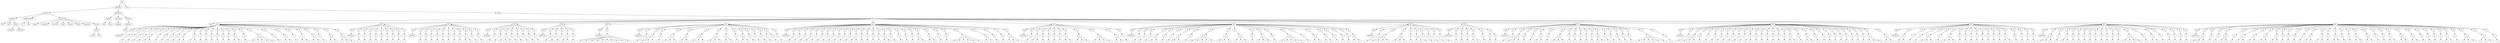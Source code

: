 digraph Tree {
	"t0" [label = "TEI"];
	"t1" [label = "teiHeader"];
	"t2" [label = "fileDesc"];
	"t3" [label = "titleStmt"];
	"t4" [label = "title"];
	"t5" [label = "title"];
	"t6" [label = "author"];
	"t7" [label = "surname"];
	"t8" [label = "forename"];
	"t9" [label = "publicationStmt"];
	"t10" [label = "p"];
	"t11" [label = "idno"];
	"t12" [label = "sourceDesc"];
	"t13" [label = "genre"];
	"t14" [label = "inspiration"];
	"t15" [label = "structure"];
	"t16" [label = "type"];
	"t17" [label = "periode"];
	"t18" [label = "taille"];
	"t19" [label = "permalien"];
	"t20" [label = "sources"];
	"t21" [label = "source"];
	"t22" [label = "author"];
	"t23" [label = "text"];
	"t24" [label = "profileDesc"];
	"t25" [label = "creation"];
	"t26" [label = "date"];
	"t27" [label = "date"];
	"t28" [label = "langUsage"];
	"t29" [label = "language"];
	"t30" [label = "textClass"];
	"t31" [label = "keywords"];
	"t32" [label = "term"];
	"t33" [label = "text"];
	"t34" [label = "body"];
	"t35" [label = "div1"];
	"t36" [label = "head"];
	"t37" [label = "div2"];
	"t38" [label = "head"];
	"t39" [label = "listPerson"];
	"t40" [label = "sp"];
	"t41" [label = "p"];
	"t42" [label = "s"];
	"t43" [label = "sp"];
	"t44" [label = "p"];
	"t45" [label = "s"];
	"t46" [label = "sp"];
	"t47" [label = "p"];
	"t48" [label = "s"];
	"t49" [label = "sp"];
	"t50" [label = "p"];
	"t51" [label = "s"];
	"t52" [label = "sp"];
	"t53" [label = "p"];
	"t54" [label = "s"];
	"t55" [label = "s"];
	"t56" [label = "sp"];
	"t57" [label = "p"];
	"t58" [label = "s"];
	"t59" [label = "sp"];
	"t60" [label = "p"];
	"t61" [label = "s"];
	"t62" [label = "sp"];
	"t63" [label = "p"];
	"t64" [label = "s"];
	"t65" [label = "sp"];
	"t66" [label = "p"];
	"t67" [label = "s"];
	"t68" [label = "sp"];
	"t69" [label = "p"];
	"t70" [label = "s"];
	"t71" [label = "s"];
	"t72" [label = "sp"];
	"t73" [label = "p"];
	"t74" [label = "s"];
	"t75" [label = "s"];
	"t76" [label = "sp"];
	"t77" [label = "p"];
	"t78" [label = "s"];
	"t79" [label = "sp"];
	"t80" [label = "p"];
	"t81" [label = "s"];
	"t82" [label = "sp"];
	"t83" [label = "p"];
	"t84" [label = "s"];
	"t85" [label = "sp"];
	"t86" [label = "p"];
	"t87" [label = "s"];
	"t88" [label = "sp"];
	"t89" [label = "p"];
	"t90" [label = "s"];
	"t91" [label = "sp"];
	"t92" [label = "p"];
	"t93" [label = "s"];
	"t94" [label = "sp"];
	"t95" [label = "p"];
	"t96" [label = "s"];
	"t97" [label = "s"];
	"t98" [label = "sp"];
	"t99" [label = "p"];
	"t100" [label = "s"];
	"t101" [label = "sp"];
	"t102" [label = "p"];
	"t103" [label = "s"];
	"t104" [label = "s"];
	"t105" [label = "s"];
	"t106" [label = "s"];
	"t107" [label = "s"];
	"t108" [label = "sp"];
	"t109" [label = "p"];
	"t110" [label = "s"];
	"t111" [label = "sp"];
	"t112" [label = "p"];
	"t113" [label = "s"];
	"t114" [label = "s"];
	"t115" [label = "sp"];
	"t116" [label = "p"];
	"t117" [label = "s"];
	"t118" [label = "sp"];
	"t119" [label = "p"];
	"t120" [label = "s"];
	"t121" [label = "s"];
	"t122" [label = "sp"];
	"t123" [label = "p"];
	"t124" [label = "s"];
	"t125" [label = "s"];
	"t126" [label = "sp"];
	"t127" [label = "p"];
	"t128" [label = "s"];
	"t129" [label = "sp"];
	"t130" [label = "p"];
	"t131" [label = "s"];
	"t132" [label = "s"];
	"t133" [label = "sp"];
	"t134" [label = "p"];
	"t135" [label = "s"];
	"t136" [label = "s"];
	"t137" [label = "s"];
	"t138" [label = "div2"];
	"t139" [label = "head"];
	"t140" [label = "listPerson"];
	"t141" [label = "sp"];
	"t142" [label = "p"];
	"t143" [label = "s"];
	"t144" [label = "sp"];
	"t145" [label = "p"];
	"t146" [label = "s"];
	"t147" [label = "sp"];
	"t148" [label = "p"];
	"t149" [label = "s"];
	"t150" [label = "sp"];
	"t151" [label = "p"];
	"t152" [label = "s"];
	"t153" [label = "sp"];
	"t154" [label = "p"];
	"t155" [label = "s"];
	"t156" [label = "sp"];
	"t157" [label = "p"];
	"t158" [label = "s"];
	"t159" [label = "sp"];
	"t160" [label = "p"];
	"t161" [label = "s"];
	"t162" [label = "sp"];
	"t163" [label = "p"];
	"t164" [label = "s"];
	"t165" [label = "sp"];
	"t166" [label = "p"];
	"t167" [label = "s"];
	"t168" [label = "div2"];
	"t169" [label = "head"];
	"t170" [label = "listPerson"];
	"t171" [label = "sp"];
	"t172" [label = "p"];
	"t173" [label = "s"];
	"t174" [label = "sp"];
	"t175" [label = "p"];
	"t176" [label = "s"];
	"t177" [label = "sp"];
	"t178" [label = "p"];
	"t179" [label = "s"];
	"t180" [label = "sp"];
	"t181" [label = "p"];
	"t182" [label = "s"];
	"t183" [label = "sp"];
	"t184" [label = "p"];
	"t185" [label = "s"];
	"t186" [label = "sp"];
	"t187" [label = "p"];
	"t188" [label = "s"];
	"t189" [label = "sp"];
	"t190" [label = "p"];
	"t191" [label = "s"];
	"t192" [label = "sp"];
	"t193" [label = "p"];
	"t194" [label = "s"];
	"t195" [label = "sp"];
	"t196" [label = "p"];
	"t197" [label = "s"];
	"t198" [label = "s"];
	"t199" [label = "sp"];
	"t200" [label = "p"];
	"t201" [label = "s"];
	"t202" [label = "sp"];
	"t203" [label = "p"];
	"t204" [label = "s"];
	"t205" [label = "div2"];
	"t206" [label = "head"];
	"t207" [label = "listPerson"];
	"t208" [label = "sp"];
	"t209" [label = "p"];
	"t210" [label = "s"];
	"t211" [label = "sp"];
	"t212" [label = "p"];
	"t213" [label = "s"];
	"t214" [label = "sp"];
	"t215" [label = "p"];
	"t216" [label = "s"];
	"t217" [label = "s"];
	"t218" [label = "s"];
	"t219" [label = "sp"];
	"t220" [label = "p"];
	"t221" [label = "s"];
	"t222" [label = "sp"];
	"t223" [label = "p"];
	"t224" [label = "s"];
	"t225" [label = "sp"];
	"t226" [label = "p"];
	"t227" [label = "s"];
	"t228" [label = "sp"];
	"t229" [label = "p"];
	"t230" [label = "s"];
	"t231" [label = "sp"];
	"t232" [label = "p"];
	"t233" [label = "s"];
	"t234" [label = "div2"];
	"t235" [label = "head"];
	"t236" [label = "listPerson"];
	"t237" [label = "sp"];
	"t238" [label = "p"];
	"t239" [label = "s"];
	"t240" [label = "sp"];
	"t241" [label = "p"];
	"t242" [label = "s"];
	"t243" [label = "sp"];
	"t244" [label = "p"];
	"t245" [label = "s"];
	"t246" [label = "sp"];
	"t247" [label = "p"];
	"t248" [label = "s"];
	"t249" [label = "s"];
	"t250" [label = "sp"];
	"t251" [label = "p"];
	"t252" [label = "s"];
	"t253" [label = "div2"];
	"t254" [label = "head"];
	"t255" [label = "listPerson"];
	"t256" [label = "sp"];
	"t257" [label = "p"];
	"t258" [label = "s"];
	"t259" [label = "s"];
	"t260" [label = "s"];
	"t261" [label = "s"];
	"t262" [label = "s"];
	"t263" [label = "s"];
	"t264" [label = "s"];
	"t265" [label = "s"];
	"t266" [label = "s"];
	"t267" [label = "s"];
	"t268" [label = "div2"];
	"t269" [label = "head"];
	"t270" [label = "listPerson"];
	"t271" [label = "sp"];
	"t272" [label = "p"];
	"t273" [label = "s"];
	"t274" [label = "sp"];
	"t275" [label = "p"];
	"t276" [label = "s"];
	"t277" [label = "s"];
	"t278" [label = "s"];
	"t279" [label = "sp"];
	"t280" [label = "p"];
	"t281" [label = "s"];
	"t282" [label = "sp"];
	"t283" [label = "p"];
	"t284" [label = "s"];
	"t285" [label = "s"];
	"t286" [label = "s"];
	"t287" [label = "sp"];
	"t288" [label = "p"];
	"t289" [label = "s"];
	"t290" [label = "s"];
	"t291" [label = "sp"];
	"t292" [label = "p"];
	"t293" [label = "s"];
	"t294" [label = "s"];
	"t295" [label = "s"];
	"t296" [label = "sp"];
	"t297" [label = "p"];
	"t298" [label = "s"];
	"t299" [label = "s"];
	"t300" [label = "s"];
	"t301" [label = "sp"];
	"t302" [label = "p"];
	"t303" [label = "s"];
	"t304" [label = "s"];
	"t305" [label = "sp"];
	"t306" [label = "p"];
	"t307" [label = "s"];
	"t308" [label = "sp"];
	"t309" [label = "p"];
	"t310" [label = "s"];
	"t311" [label = "s"];
	"t312" [label = "sp"];
	"t313" [label = "p"];
	"t314" [label = "s"];
	"t315" [label = "sp"];
	"t316" [label = "p"];
	"t317" [label = "s"];
	"t318" [label = "sp"];
	"t319" [label = "p"];
	"t320" [label = "s"];
	"t321" [label = "sp"];
	"t322" [label = "p"];
	"t323" [label = "s"];
	"t324" [label = "p"];
	"t325" [label = "s"];
	"t326" [label = "sp"];
	"t327" [label = "p"];
	"t328" [label = "s"];
	"t329" [label = "div2"];
	"t330" [label = "head"];
	"t331" [label = "listPerson"];
	"t332" [label = "sp"];
	"t333" [label = "p"];
	"t334" [label = "s"];
	"t335" [label = "sp"];
	"t336" [label = "p"];
	"t337" [label = "s"];
	"t338" [label = "sp"];
	"t339" [label = "p"];
	"t340" [label = "s"];
	"t341" [label = "sp"];
	"t342" [label = "p"];
	"t343" [label = "s"];
	"t344" [label = "sp"];
	"t345" [label = "p"];
	"t346" [label = "s"];
	"t347" [label = "sp"];
	"t348" [label = "p"];
	"t349" [label = "s"];
	"t350" [label = "sp"];
	"t351" [label = "p"];
	"t352" [label = "s"];
	"t353" [label = "sp"];
	"t354" [label = "p"];
	"t355" [label = "s"];
	"t356" [label = "sp"];
	"t357" [label = "p"];
	"t358" [label = "s"];
	"t359" [label = "sp"];
	"t360" [label = "p"];
	"t361" [label = "s"];
	"t362" [label = "sp"];
	"t363" [label = "p"];
	"t364" [label = "s"];
	"t365" [label = "sp"];
	"t366" [label = "p"];
	"t367" [label = "s"];
	"t368" [label = "s"];
	"t369" [label = "sp"];
	"t370" [label = "p"];
	"t371" [label = "s"];
	"t372" [label = "sp"];
	"t373" [label = "p"];
	"t374" [label = "s"];
	"t375" [label = "sp"];
	"t376" [label = "p"];
	"t377" [label = "s"];
	"t378" [label = "sp"];
	"t379" [label = "p"];
	"t380" [label = "s"];
	"t381" [label = "sp"];
	"t382" [label = "p"];
	"t383" [label = "s"];
	"t384" [label = "s"];
	"t385" [label = "sp"];
	"t386" [label = "p"];
	"t387" [label = "s"];
	"t388" [label = "sp"];
	"t389" [label = "p"];
	"t390" [label = "s"];
	"t391" [label = "sp"];
	"t392" [label = "p"];
	"t393" [label = "s"];
	"t394" [label = "sp"];
	"t395" [label = "p"];
	"t396" [label = "s"];
	"t397" [label = "sp"];
	"t398" [label = "p"];
	"t399" [label = "s"];
	"t400" [label = "s"];
	"t401" [label = "sp"];
	"t402" [label = "p"];
	"t403" [label = "s"];
	"t404" [label = "s"];
	"t405" [label = "sp"];
	"t406" [label = "p"];
	"t407" [label = "s"];
	"t408" [label = "sp"];
	"t409" [label = "p"];
	"t410" [label = "s"];
	"t411" [label = "sp"];
	"t412" [label = "p"];
	"t413" [label = "s"];
	"t414" [label = "s"];
	"t415" [label = "s"];
	"t416" [label = "s"];
	"t417" [label = "s"];
	"t418" [label = "s"];
	"t419" [label = "sp"];
	"t420" [label = "p"];
	"t421" [label = "s"];
	"t422" [label = "s"];
	"t423" [label = "sp"];
	"t424" [label = "p"];
	"t425" [label = "s"];
	"t426" [label = "sp"];
	"t427" [label = "p"];
	"t428" [label = "s"];
	"t429" [label = "sp"];
	"t430" [label = "p"];
	"t431" [label = "s"];
	"t432" [label = "s"];
	"t433" [label = "s"];
	"t434" [label = "div2"];
	"t435" [label = "head"];
	"t436" [label = "listPerson"];
	"t437" [label = "sp"];
	"t438" [label = "p"];
	"t439" [label = "s"];
	"t440" [label = "sp"];
	"t441" [label = "p"];
	"t442" [label = "s"];
	"t443" [label = "s"];
	"t444" [label = "sp"];
	"t445" [label = "p"];
	"t446" [label = "s"];
	"t447" [label = "sp"];
	"t448" [label = "p"];
	"t449" [label = "s"];
	"t450" [label = "sp"];
	"t451" [label = "p"];
	"t452" [label = "s"];
	"t453" [label = "sp"];
	"t454" [label = "p"];
	"t455" [label = "s"];
	"t456" [label = "sp"];
	"t457" [label = "p"];
	"t458" [label = "s"];
	"t459" [label = "s"];
	"t460" [label = "sp"];
	"t461" [label = "p"];
	"t462" [label = "s"];
	"t463" [label = "s"];
	"t464" [label = "s"];
	"t465" [label = "sp"];
	"t466" [label = "p"];
	"t467" [label = "s"];
	"t468" [label = "s"];
	"t469" [label = "s"];
	"t470" [label = "s"];
	"t471" [label = "sp"];
	"t472" [label = "p"];
	"t473" [label = "s"];
	"t474" [label = "s"];
	"t475" [label = "sp"];
	"t476" [label = "p"];
	"t477" [label = "s"];
	"t478" [label = "div2"];
	"t479" [label = "head"];
	"t480" [label = "listPerson"];
	"t481" [label = "sp"];
	"t482" [label = "p"];
	"t483" [label = "s"];
	"t484" [label = "sp"];
	"t485" [label = "p"];
	"t486" [label = "s"];
	"t487" [label = "sp"];
	"t488" [label = "p"];
	"t489" [label = "s"];
	"t490" [label = "sp"];
	"t491" [label = "p"];
	"t492" [label = "s"];
	"t493" [label = "s"];
	"t494" [label = "sp"];
	"t495" [label = "p"];
	"t496" [label = "s"];
	"t497" [label = "sp"];
	"t498" [label = "p"];
	"t499" [label = "s"];
	"t500" [label = "sp"];
	"t501" [label = "p"];
	"t502" [label = "s"];
	"t503" [label = "s"];
	"t504" [label = "sp"];
	"t505" [label = "p"];
	"t506" [label = "s"];
	"t507" [label = "sp"];
	"t508" [label = "p"];
	"t509" [label = "s"];
	"t510" [label = "s"];
	"t511" [label = "s"];
	"t512" [label = "s"];
	"t513" [label = "s"];
	"t514" [label = "sp"];
	"t515" [label = "p"];
	"t516" [label = "s"];
	"t517" [label = "s"];
	"t518" [label = "s"];
	"t519" [label = "sp"];
	"t520" [label = "p"];
	"t521" [label = "s"];
	"t522" [label = "s"];
	"t523" [label = "s"];
	"t524" [label = "sp"];
	"t525" [label = "p"];
	"t526" [label = "s"];
	"t527" [label = "sp"];
	"t528" [label = "p"];
	"t529" [label = "s"];
	"t530" [label = "s"];
	"t531" [label = "s"];
	"t532" [label = "sp"];
	"t533" [label = "p"];
	"t534" [label = "s"];
	"t535" [label = "sp"];
	"t536" [label = "p"];
	"t537" [label = "s"];
	"t538" [label = "s"];
	"t539" [label = "s"];
	"t540" [label = "s"];
	"t541" [label = "s"];
	"t542" [label = "sp"];
	"t543" [label = "p"];
	"t544" [label = "s"];
	"t545" [label = "sp"];
	"t546" [label = "p"];
	"t547" [label = "s"];
	"t548" [label = "s"];
	"t549" [label = "sp"];
	"t550" [label = "p"];
	"t551" [label = "s"];
	"t552" [label = "s"];
	"t553" [label = "sp"];
	"t554" [label = "p"];
	"t555" [label = "s"];
	"t556" [label = "sp"];
	"t557" [label = "p"];
	"t558" [label = "s"];
	"t559" [label = "sp"];
	"t560" [label = "p"];
	"t561" [label = "s"];
	"t562" [label = "sp"];
	"t563" [label = "p"];
	"t564" [label = "s"];
	"t565" [label = "s"];
	"t566" [label = "div2"];
	"t567" [label = "head"];
	"t568" [label = "listPerson"];
	"t569" [label = "sp"];
	"t570" [label = "p"];
	"t571" [label = "s"];
	"t572" [label = "sp"];
	"t573" [label = "p"];
	"t574" [label = "s"];
	"t575" [label = "s"];
	"t576" [label = "s"];
	"t577" [label = "s"];
	"t578" [label = "sp"];
	"t579" [label = "p"];
	"t580" [label = "s"];
	"t581" [label = "s"];
	"t582" [label = "s"];
	"t583" [label = "sp"];
	"t584" [label = "p"];
	"t585" [label = "s"];
	"t586" [label = "sp"];
	"t587" [label = "p"];
	"t588" [label = "s"];
	"t589" [label = "s"];
	"t590" [label = "s"];
	"t591" [label = "sp"];
	"t592" [label = "p"];
	"t593" [label = "s"];
	"t594" [label = "sp"];
	"t595" [label = "p"];
	"t596" [label = "s"];
	"t597" [label = "sp"];
	"t598" [label = "p"];
	"t599" [label = "s"];
	"t600" [label = "sp"];
	"t601" [label = "p"];
	"t602" [label = "s"];
	"t603" [label = "div2"];
	"t604" [label = "head"];
	"t605" [label = "listPerson"];
	"t606" [label = "sp"];
	"t607" [label = "p"];
	"t608" [label = "s"];
	"t609" [label = "sp"];
	"t610" [label = "p"];
	"t611" [label = "s"];
	"t612" [label = "sp"];
	"t613" [label = "p"];
	"t614" [label = "s"];
	"t615" [label = "sp"];
	"t616" [label = "p"];
	"t617" [label = "s"];
	"t618" [label = "s"];
	"t619" [label = "sp"];
	"t620" [label = "p"];
	"t621" [label = "s"];
	"t622" [label = "sp"];
	"t623" [label = "p"];
	"t624" [label = "s"];
	"t625" [label = "p"];
	"t626" [label = "s"];
	"t627" [label = "div2"];
	"t628" [label = "head"];
	"t629" [label = "listPerson"];
	"t630" [label = "sp"];
	"t631" [label = "p"];
	"t632" [label = "s"];
	"t633" [label = "sp"];
	"t634" [label = "p"];
	"t635" [label = "s"];
	"t636" [label = "s"];
	"t637" [label = "s"];
	"t638" [label = "sp"];
	"t639" [label = "p"];
	"t640" [label = "s"];
	"t641" [label = "sp"];
	"t642" [label = "p"];
	"t643" [label = "s"];
	"t644" [label = "sp"];
	"t645" [label = "p"];
	"t646" [label = "s"];
	"t647" [label = "s"];
	"t648" [label = "sp"];
	"t649" [label = "p"];
	"t650" [label = "s"];
	"t651" [label = "sp"];
	"t652" [label = "p"];
	"t653" [label = "s"];
	"t654" [label = "s"];
	"t655" [label = "s"];
	"t656" [label = "sp"];
	"t657" [label = "p"];
	"t658" [label = "s"];
	"t659" [label = "sp"];
	"t660" [label = "p"];
	"t661" [label = "s"];
	"t662" [label = "sp"];
	"t663" [label = "p"];
	"t664" [label = "s"];
	"t665" [label = "sp"];
	"t666" [label = "p"];
	"t667" [label = "s"];
	"t668" [label = "sp"];
	"t669" [label = "p"];
	"t670" [label = "s"];
	"t671" [label = "sp"];
	"t672" [label = "p"];
	"t673" [label = "s"];
	"t674" [label = "s"];
	"t675" [label = "sp"];
	"t676" [label = "p"];
	"t677" [label = "s"];
	"t678" [label = "sp"];
	"t679" [label = "p"];
	"t680" [label = "s"];
	"t681" [label = "sp"];
	"t682" [label = "p"];
	"t683" [label = "s"];
	"t684" [label = "sp"];
	"t685" [label = "p"];
	"t686" [label = "s"];
	"t687" [label = "sp"];
	"t688" [label = "p"];
	"t689" [label = "s"];
	"t690" [label = "sp"];
	"t691" [label = "p"];
	"t692" [label = "s"];
	"t693" [label = "s"];
	"t694" [label = "s"];
	"t695" [label = "s"];
	"t696" [label = "s"];
	"t697" [label = "s"];
	"t698" [label = "sp"];
	"t699" [label = "p"];
	"t700" [label = "s"];
	"t701" [label = "div2"];
	"t702" [label = "head"];
	"t703" [label = "listPerson"];
	"t704" [label = "sp"];
	"t705" [label = "p"];
	"t706" [label = "s"];
	"t707" [label = "sp"];
	"t708" [label = "p"];
	"t709" [label = "s"];
	"t710" [label = "s"];
	"t711" [label = "s"];
	"t712" [label = "sp"];
	"t713" [label = "p"];
	"t714" [label = "s"];
	"t715" [label = "sp"];
	"t716" [label = "p"];
	"t717" [label = "s"];
	"t718" [label = "sp"];
	"t719" [label = "p"];
	"t720" [label = "s"];
	"t721" [label = "sp"];
	"t722" [label = "p"];
	"t723" [label = "s"];
	"t724" [label = "sp"];
	"t725" [label = "p"];
	"t726" [label = "s"];
	"t727" [label = "sp"];
	"t728" [label = "p"];
	"t729" [label = "s"];
	"t730" [label = "sp"];
	"t731" [label = "p"];
	"t732" [label = "s"];
	"t733" [label = "sp"];
	"t734" [label = "p"];
	"t735" [label = "s"];
	"t736" [label = "sp"];
	"t737" [label = "p"];
	"t738" [label = "s"];
	"t739" [label = "s"];
	"t740" [label = "sp"];
	"t741" [label = "p"];
	"t742" [label = "s"];
	"t743" [label = "sp"];
	"t744" [label = "p"];
	"t745" [label = "s"];
	"t746" [label = "sp"];
	"t747" [label = "p"];
	"t748" [label = "s"];
	"t749" [label = "sp"];
	"t750" [label = "p"];
	"t751" [label = "s"];
	"t752" [label = "sp"];
	"t753" [label = "p"];
	"t754" [label = "s"];
	"t755" [label = "sp"];
	"t756" [label = "p"];
	"t757" [label = "s"];
	"t758" [label = "sp"];
	"t759" [label = "p"];
	"t760" [label = "s"];
	"t761" [label = "s"];
	"t762" [label = "sp"];
	"t763" [label = "p"];
	"t764" [label = "s"];
	"t765" [label = "sp"];
	"t766" [label = "p"];
	"t767" [label = "s"];
	"t768" [label = "s"];
	"t769" [label = "sp"];
	"t770" [label = "p"];
	"t771" [label = "s"];
	"t772" [label = "sp"];
	"t773" [label = "p"];
	"t774" [label = "s"];
	"t775" [label = "sp"];
	"t776" [label = "p"];
	"t777" [label = "s"];
	"t778" [label = "sp"];
	"t779" [label = "p"];
	"t780" [label = "s"];
	"t781" [label = "sp"];
	"t782" [label = "p"];
	"t783" [label = "s"];
	"t784" [label = "sp"];
	"t785" [label = "p"];
	"t786" [label = "s"];
	"t787" [label = "sp"];
	"t788" [label = "p"];
	"t789" [label = "s"];
	"t790" [label = "sp"];
	"t791" [label = "p"];
	"t792" [label = "s"];
	"t793" [label = "sp"];
	"t794" [label = "p"];
	"t795" [label = "s"];
	"t796" [label = "sp"];
	"t797" [label = "p"];
	"t798" [label = "s"];
	"t799" [label = "s"];
	"t800" [label = "s"];
	"t801" [label = "sp"];
	"t802" [label = "p"];
	"t803" [label = "s"];
	"t804" [label = "s"];
	"t805" [label = "div2"];
	"t806" [label = "head"];
	"t807" [label = "listPerson"];
	"t808" [label = "sp"];
	"t809" [label = "p"];
	"t810" [label = "s"];
	"t811" [label = "s"];
	"t812" [label = "sp"];
	"t813" [label = "p"];
	"t814" [label = "s"];
	"t815" [label = "sp"];
	"t816" [label = "p"];
	"t817" [label = "s"];
	"t818" [label = "sp"];
	"t819" [label = "p"];
	"t820" [label = "s"];
	"t821" [label = "s"];
	"t822" [label = "s"];
	"t823" [label = "sp"];
	"t824" [label = "p"];
	"t825" [label = "s"];
	"t826" [label = "sp"];
	"t827" [label = "p"];
	"t828" [label = "s"];
	"t829" [label = "s"];
	"t830" [label = "s"];
	"t831" [label = "sp"];
	"t832" [label = "p"];
	"t833" [label = "s"];
	"t834" [label = "sp"];
	"t835" [label = "p"];
	"t836" [label = "s"];
	"t837" [label = "sp"];
	"t838" [label = "p"];
	"t839" [label = "s"];
	"t840" [label = "sp"];
	"t841" [label = "p"];
	"t842" [label = "s"];
	"t843" [label = "sp"];
	"t844" [label = "p"];
	"t845" [label = "s"];
	"t846" [label = "sp"];
	"t847" [label = "p"];
	"t848" [label = "s"];
	"t849" [label = "sp"];
	"t850" [label = "p"];
	"t851" [label = "s"];
	"t852" [label = "sp"];
	"t853" [label = "p"];
	"t854" [label = "s"];
	"t855" [label = "sp"];
	"t856" [label = "p"];
	"t857" [label = "s"];
	"t858" [label = "s"];
	"t859" [label = "sp"];
	"t860" [label = "p"];
	"t861" [label = "s"];
	"t862" [label = "sp"];
	"t863" [label = "p"];
	"t864" [label = "s"];
	"t865" [label = "sp"];
	"t866" [label = "p"];
	"t867" [label = "s"];
	"t868" [label = "sp"];
	"t869" [label = "p"];
	"t870" [label = "s"];
	"t871" [label = "div2"];
	"t872" [label = "head"];
	"t873" [label = "listPerson"];
	"t874" [label = "sp"];
	"t875" [label = "p"];
	"t876" [label = "s"];
	"t877" [label = "s"];
	"t878" [label = "s"];
	"t879" [label = "sp"];
	"t880" [label = "p"];
	"t881" [label = "s"];
	"t882" [label = "sp"];
	"t883" [label = "p"];
	"t884" [label = "s"];
	"t885" [label = "s"];
	"t886" [label = "sp"];
	"t887" [label = "p"];
	"t888" [label = "s"];
	"t889" [label = "sp"];
	"t890" [label = "p"];
	"t891" [label = "s"];
	"t892" [label = "sp"];
	"t893" [label = "p"];
	"t894" [label = "s"];
	"t895" [label = "sp"];
	"t896" [label = "p"];
	"t897" [label = "s"];
	"t898" [label = "sp"];
	"t899" [label = "p"];
	"t900" [label = "s"];
	"t901" [label = "sp"];
	"t902" [label = "p"];
	"t903" [label = "s"];
	"t904" [label = "sp"];
	"t905" [label = "p"];
	"t906" [label = "s"];
	"t907" [label = "sp"];
	"t908" [label = "p"];
	"t909" [label = "s"];
	"t910" [label = "sp"];
	"t911" [label = "p"];
	"t912" [label = "s"];
	"t913" [label = "sp"];
	"t914" [label = "p"];
	"t915" [label = "s"];
	"t916" [label = "s"];
	"t917" [label = "s"];
	"t918" [label = "s"];
	"t919" [label = "sp"];
	"t920" [label = "p"];
	"t921" [label = "s"];
	"t922" [label = "sp"];
	"t923" [label = "p"];
	"t924" [label = "s"];
	"t925" [label = "s"];
	"t926" [label = "sp"];
	"t927" [label = "p"];
	"t928" [label = "s"];
	"t929" [label = "sp"];
	"t930" [label = "p"];
	"t931" [label = "s"];
	"t932" [label = "sp"];
	"t933" [label = "p"];
	"t934" [label = "s"];
	"t935" [label = "sp"];
	"t936" [label = "p"];
	"t937" [label = "s"];
	"t938" [label = "sp"];
	"t939" [label = "p"];
	"t940" [label = "s"];
	"t941" [label = "div2"];
	"t942" [label = "head"];
	"t943" [label = "listPerson"];
	"t944" [label = "sp"];
	"t945" [label = "p"];
	"t946" [label = "s"];
	"t947" [label = "s"];
	"t948" [label = "s"];
	"t949" [label = "sp"];
	"t950" [label = "p"];
	"t951" [label = "s"];
	"t952" [label = "sp"];
	"t953" [label = "p"];
	"t954" [label = "s"];
	"t955" [label = "sp"];
	"t956" [label = "p"];
	"t957" [label = "s"];
	"t958" [label = "s"];
	"t959" [label = "sp"];
	"t960" [label = "p"];
	"t961" [label = "s"];
	"t962" [label = "sp"];
	"t963" [label = "p"];
	"t964" [label = "s"];
	"t965" [label = "s"];
	"t966" [label = "sp"];
	"t967" [label = "p"];
	"t968" [label = "s"];
	"t969" [label = "s"];
	"t970" [label = "sp"];
	"t971" [label = "p"];
	"t972" [label = "s"];
	"t973" [label = "s"];
	"t974" [label = "sp"];
	"t975" [label = "p"];
	"t976" [label = "s"];
	"t977" [label = "s"];
	"t978" [label = "sp"];
	"t979" [label = "p"];
	"t980" [label = "s"];
	"t981" [label = "sp"];
	"t982" [label = "p"];
	"t983" [label = "s"];
	"t984" [label = "sp"];
	"t985" [label = "p"];
	"t986" [label = "s"];
	"t987" [label = "sp"];
	"t988" [label = "p"];
	"t989" [label = "s"];
	"t990" [label = "sp"];
	"t991" [label = "p"];
	"t992" [label = "s"];
	"t993" [label = "s"];
	"t994" [label = "sp"];
	"t995" [label = "p"];
	"t996" [label = "s"];
	"t997" [label = "s"];
	"t998" [label = "sp"];
	"t999" [label = "p"];
	"t1000" [label = "s"];
	"t1001" [label = "sp"];
	"t1002" [label = "p"];
	"t1003" [label = "s"];
	"t1004" [label = "s"];
	"t1005" [label = "sp"];
	"t1006" [label = "p"];
	"t1007" [label = "s"];
	"t1008" [label = "sp"];
	"t1009" [label = "p"];
	"t1010" [label = "s"];
	"t1011" [label = "sp"];
	"t1012" [label = "p"];
	"t1013" [label = "s"];
	"t1014" [label = "s"];
	"t1015" [label = "sp"];
	"t1016" [label = "p"];
	"t1017" [label = "s"];
	"t1018" [label = "s"];
	"t1019" [label = "sp"];
	"t1020" [label = "p"];
	"t1021" [label = "s"];
	"t1022" [label = "sp"];
	"t1023" [label = "p"];
	"t1024" [label = "s"];
	"t1025" [label = "sp"];
	"t1026" [label = "p"];
	"t1027" [label = "s"];
	"t1028" [label = "s"];
	"t1029" [label = "sp"];
	"t1030" [label = "p"];
	"t1031" [label = "s"];
	"t1032" [label = "s"];
	"t1033" [label = "sp"];
	"t1034" [label = "p"];
	"t1035" [label = "s"];
	"t1036" [label = "s"];
	"t1037" [label = "sp"];
	"t1038" [label = "p"];
	"t1039" [label = "s"];
	"t1040" [label = "sp"];
	"t1041" [label = "p"];
	"t1042" [label = "s"];
	"t1043" [label = "sp"];
	"t1044" [label = "p"];
	"t1045" [label = "s"];
	"t1046" [label = "sp"];
	"t1047" [label = "p"];
	"t1048" [label = "s"];
	"t1049" [label = "sp"];
	"t1050" [label = "p"];
	"t1051" [label = "s"];
	"t1052" [label = "s"];
	"t1053" [label = "sp"];
	"t1054" [label = "p"];
	"t1055" [label = "s"];
	"t1056" [label = "sp"];
	"t1057" [label = "p"];
	"t1058" [label = "s"];
	"t1059" [label = "s"];
	"t1060" [label = "s"];
	"t1061" [label = "sp"];
	"t1062" [label = "p"];
	"t1063" [label = "s"];
	"t1064" [label = "s"];
	"t1065" [label = "s"];
	"t1066" [label = "sp"];
	"t1067" [label = "p"];
	"t1068" [label = "s"];
	"t0" -> "t1";
	"t1" -> "t2";
	"t2" -> "t3";
	"t3" -> "t4";
	"t3" -> "t5";
	"t3" -> "t6";
	"t6" -> "t7";
	"t6" -> "t8";
	"t2" -> "t9";
	"t9" -> "t10";
	"t9" -> "t11";
	"t2" -> "t12";
	"t12" -> "t13";
	"t12" -> "t14";
	"t12" -> "t15";
	"t12" -> "t16";
	"t12" -> "t17";
	"t12" -> "t18";
	"t12" -> "t19";
	"t12" -> "t20";
	"t20" -> "t21";
	"t21" -> "t22";
	"t21" -> "t23";
	"t1" -> "t24";
	"t24" -> "t25";
	"t25" -> "t26";
	"t25" -> "t27";
	"t24" -> "t28";
	"t28" -> "t29";
	"t24" -> "t30";
	"t30" -> "t31";
	"t31" -> "t32";
	"t0" -> "t33";
	"t33" -> "t34";
	"t34" -> "t35";
	"t35" -> "t36";
	"t35" -> "t37";
	"t37" -> "t38";
	"t38" -> "t39";
	"t37" -> "t40";
	"t40" -> "t41";
	"t41" -> "t42";
	"t37" -> "t43";
	"t43" -> "t44";
	"t44" -> "t45";
	"t37" -> "t46";
	"t46" -> "t47";
	"t47" -> "t48";
	"t37" -> "t49";
	"t49" -> "t50";
	"t50" -> "t51";
	"t37" -> "t52";
	"t52" -> "t53";
	"t53" -> "t54";
	"t53" -> "t55";
	"t37" -> "t56";
	"t56" -> "t57";
	"t57" -> "t58";
	"t37" -> "t59";
	"t59" -> "t60";
	"t60" -> "t61";
	"t37" -> "t62";
	"t62" -> "t63";
	"t63" -> "t64";
	"t37" -> "t65";
	"t65" -> "t66";
	"t66" -> "t67";
	"t37" -> "t68";
	"t68" -> "t69";
	"t69" -> "t70";
	"t69" -> "t71";
	"t37" -> "t72";
	"t72" -> "t73";
	"t73" -> "t74";
	"t73" -> "t75";
	"t37" -> "t76";
	"t76" -> "t77";
	"t77" -> "t78";
	"t37" -> "t79";
	"t79" -> "t80";
	"t80" -> "t81";
	"t37" -> "t82";
	"t82" -> "t83";
	"t83" -> "t84";
	"t37" -> "t85";
	"t85" -> "t86";
	"t86" -> "t87";
	"t37" -> "t88";
	"t88" -> "t89";
	"t89" -> "t90";
	"t37" -> "t91";
	"t91" -> "t92";
	"t92" -> "t93";
	"t37" -> "t94";
	"t94" -> "t95";
	"t95" -> "t96";
	"t95" -> "t97";
	"t37" -> "t98";
	"t98" -> "t99";
	"t99" -> "t100";
	"t37" -> "t101";
	"t101" -> "t102";
	"t102" -> "t103";
	"t102" -> "t104";
	"t102" -> "t105";
	"t102" -> "t106";
	"t102" -> "t107";
	"t37" -> "t108";
	"t108" -> "t109";
	"t109" -> "t110";
	"t37" -> "t111";
	"t111" -> "t112";
	"t112" -> "t113";
	"t112" -> "t114";
	"t37" -> "t115";
	"t115" -> "t116";
	"t116" -> "t117";
	"t37" -> "t118";
	"t118" -> "t119";
	"t119" -> "t120";
	"t119" -> "t121";
	"t37" -> "t122";
	"t122" -> "t123";
	"t123" -> "t124";
	"t123" -> "t125";
	"t37" -> "t126";
	"t126" -> "t127";
	"t127" -> "t128";
	"t37" -> "t129";
	"t129" -> "t130";
	"t130" -> "t131";
	"t130" -> "t132";
	"t37" -> "t133";
	"t133" -> "t134";
	"t134" -> "t135";
	"t134" -> "t136";
	"t134" -> "t137";
	"t35" -> "t138";
	"t138" -> "t139";
	"t139" -> "t140";
	"t138" -> "t141";
	"t141" -> "t142";
	"t142" -> "t143";
	"t138" -> "t144";
	"t144" -> "t145";
	"t145" -> "t146";
	"t138" -> "t147";
	"t147" -> "t148";
	"t148" -> "t149";
	"t138" -> "t150";
	"t150" -> "t151";
	"t151" -> "t152";
	"t138" -> "t153";
	"t153" -> "t154";
	"t154" -> "t155";
	"t138" -> "t156";
	"t156" -> "t157";
	"t157" -> "t158";
	"t138" -> "t159";
	"t159" -> "t160";
	"t160" -> "t161";
	"t138" -> "t162";
	"t162" -> "t163";
	"t163" -> "t164";
	"t138" -> "t165";
	"t165" -> "t166";
	"t166" -> "t167";
	"t35" -> "t168";
	"t168" -> "t169";
	"t169" -> "t170";
	"t168" -> "t171";
	"t171" -> "t172";
	"t172" -> "t173";
	"t168" -> "t174";
	"t174" -> "t175";
	"t175" -> "t176";
	"t168" -> "t177";
	"t177" -> "t178";
	"t178" -> "t179";
	"t168" -> "t180";
	"t180" -> "t181";
	"t181" -> "t182";
	"t168" -> "t183";
	"t183" -> "t184";
	"t184" -> "t185";
	"t168" -> "t186";
	"t186" -> "t187";
	"t187" -> "t188";
	"t168" -> "t189";
	"t189" -> "t190";
	"t190" -> "t191";
	"t168" -> "t192";
	"t192" -> "t193";
	"t193" -> "t194";
	"t168" -> "t195";
	"t195" -> "t196";
	"t196" -> "t197";
	"t196" -> "t198";
	"t168" -> "t199";
	"t199" -> "t200";
	"t200" -> "t201";
	"t168" -> "t202";
	"t202" -> "t203";
	"t203" -> "t204";
	"t35" -> "t205";
	"t205" -> "t206";
	"t206" -> "t207";
	"t205" -> "t208";
	"t208" -> "t209";
	"t209" -> "t210";
	"t205" -> "t211";
	"t211" -> "t212";
	"t212" -> "t213";
	"t205" -> "t214";
	"t214" -> "t215";
	"t215" -> "t216";
	"t215" -> "t217";
	"t215" -> "t218";
	"t205" -> "t219";
	"t219" -> "t220";
	"t220" -> "t221";
	"t205" -> "t222";
	"t222" -> "t223";
	"t223" -> "t224";
	"t205" -> "t225";
	"t225" -> "t226";
	"t226" -> "t227";
	"t205" -> "t228";
	"t228" -> "t229";
	"t229" -> "t230";
	"t205" -> "t231";
	"t231" -> "t232";
	"t232" -> "t233";
	"t35" -> "t234";
	"t234" -> "t235";
	"t235" -> "t236";
	"t234" -> "t237";
	"t237" -> "t238";
	"t238" -> "t239";
	"t234" -> "t240";
	"t240" -> "t241";
	"t241" -> "t242";
	"t234" -> "t243";
	"t243" -> "t244";
	"t244" -> "t245";
	"t234" -> "t246";
	"t246" -> "t247";
	"t247" -> "t248";
	"t247" -> "t249";
	"t234" -> "t250";
	"t250" -> "t251";
	"t251" -> "t252";
	"t35" -> "t253";
	"t253" -> "t254";
	"t254" -> "t255";
	"t253" -> "t256";
	"t256" -> "t257";
	"t257" -> "t258";
	"t257" -> "t259";
	"t257" -> "t260";
	"t257" -> "t261";
	"t257" -> "t262";
	"t257" -> "t263";
	"t257" -> "t264";
	"t257" -> "t265";
	"t257" -> "t266";
	"t257" -> "t267";
	"t35" -> "t268";
	"t268" -> "t269";
	"t269" -> "t270";
	"t268" -> "t271";
	"t271" -> "t272";
	"t272" -> "t273";
	"t268" -> "t274";
	"t274" -> "t275";
	"t275" -> "t276";
	"t275" -> "t277";
	"t275" -> "t278";
	"t268" -> "t279";
	"t279" -> "t280";
	"t280" -> "t281";
	"t268" -> "t282";
	"t282" -> "t283";
	"t283" -> "t284";
	"t283" -> "t285";
	"t283" -> "t286";
	"t268" -> "t287";
	"t287" -> "t288";
	"t288" -> "t289";
	"t288" -> "t290";
	"t268" -> "t291";
	"t291" -> "t292";
	"t292" -> "t293";
	"t292" -> "t294";
	"t292" -> "t295";
	"t268" -> "t296";
	"t296" -> "t297";
	"t297" -> "t298";
	"t297" -> "t299";
	"t297" -> "t300";
	"t268" -> "t301";
	"t301" -> "t302";
	"t302" -> "t303";
	"t302" -> "t304";
	"t268" -> "t305";
	"t305" -> "t306";
	"t306" -> "t307";
	"t268" -> "t308";
	"t308" -> "t309";
	"t309" -> "t310";
	"t309" -> "t311";
	"t268" -> "t312";
	"t312" -> "t313";
	"t313" -> "t314";
	"t268" -> "t315";
	"t315" -> "t316";
	"t316" -> "t317";
	"t268" -> "t318";
	"t318" -> "t319";
	"t319" -> "t320";
	"t268" -> "t321";
	"t321" -> "t322";
	"t322" -> "t323";
	"t321" -> "t324";
	"t324" -> "t325";
	"t268" -> "t326";
	"t326" -> "t327";
	"t327" -> "t328";
	"t35" -> "t329";
	"t329" -> "t330";
	"t330" -> "t331";
	"t329" -> "t332";
	"t332" -> "t333";
	"t333" -> "t334";
	"t329" -> "t335";
	"t335" -> "t336";
	"t336" -> "t337";
	"t329" -> "t338";
	"t338" -> "t339";
	"t339" -> "t340";
	"t329" -> "t341";
	"t341" -> "t342";
	"t342" -> "t343";
	"t329" -> "t344";
	"t344" -> "t345";
	"t345" -> "t346";
	"t329" -> "t347";
	"t347" -> "t348";
	"t348" -> "t349";
	"t329" -> "t350";
	"t350" -> "t351";
	"t351" -> "t352";
	"t329" -> "t353";
	"t353" -> "t354";
	"t354" -> "t355";
	"t329" -> "t356";
	"t356" -> "t357";
	"t357" -> "t358";
	"t329" -> "t359";
	"t359" -> "t360";
	"t360" -> "t361";
	"t329" -> "t362";
	"t362" -> "t363";
	"t363" -> "t364";
	"t329" -> "t365";
	"t365" -> "t366";
	"t366" -> "t367";
	"t366" -> "t368";
	"t329" -> "t369";
	"t369" -> "t370";
	"t370" -> "t371";
	"t329" -> "t372";
	"t372" -> "t373";
	"t373" -> "t374";
	"t329" -> "t375";
	"t375" -> "t376";
	"t376" -> "t377";
	"t329" -> "t378";
	"t378" -> "t379";
	"t379" -> "t380";
	"t329" -> "t381";
	"t381" -> "t382";
	"t382" -> "t383";
	"t382" -> "t384";
	"t329" -> "t385";
	"t385" -> "t386";
	"t386" -> "t387";
	"t329" -> "t388";
	"t388" -> "t389";
	"t389" -> "t390";
	"t329" -> "t391";
	"t391" -> "t392";
	"t392" -> "t393";
	"t329" -> "t394";
	"t394" -> "t395";
	"t395" -> "t396";
	"t329" -> "t397";
	"t397" -> "t398";
	"t398" -> "t399";
	"t398" -> "t400";
	"t329" -> "t401";
	"t401" -> "t402";
	"t402" -> "t403";
	"t402" -> "t404";
	"t329" -> "t405";
	"t405" -> "t406";
	"t406" -> "t407";
	"t329" -> "t408";
	"t408" -> "t409";
	"t409" -> "t410";
	"t329" -> "t411";
	"t411" -> "t412";
	"t412" -> "t413";
	"t412" -> "t414";
	"t412" -> "t415";
	"t412" -> "t416";
	"t412" -> "t417";
	"t412" -> "t418";
	"t329" -> "t419";
	"t419" -> "t420";
	"t420" -> "t421";
	"t420" -> "t422";
	"t329" -> "t423";
	"t423" -> "t424";
	"t424" -> "t425";
	"t329" -> "t426";
	"t426" -> "t427";
	"t427" -> "t428";
	"t329" -> "t429";
	"t429" -> "t430";
	"t430" -> "t431";
	"t430" -> "t432";
	"t430" -> "t433";
	"t35" -> "t434";
	"t434" -> "t435";
	"t435" -> "t436";
	"t434" -> "t437";
	"t437" -> "t438";
	"t438" -> "t439";
	"t434" -> "t440";
	"t440" -> "t441";
	"t441" -> "t442";
	"t441" -> "t443";
	"t434" -> "t444";
	"t444" -> "t445";
	"t445" -> "t446";
	"t434" -> "t447";
	"t447" -> "t448";
	"t448" -> "t449";
	"t434" -> "t450";
	"t450" -> "t451";
	"t451" -> "t452";
	"t434" -> "t453";
	"t453" -> "t454";
	"t454" -> "t455";
	"t434" -> "t456";
	"t456" -> "t457";
	"t457" -> "t458";
	"t457" -> "t459";
	"t434" -> "t460";
	"t460" -> "t461";
	"t461" -> "t462";
	"t461" -> "t463";
	"t461" -> "t464";
	"t434" -> "t465";
	"t465" -> "t466";
	"t466" -> "t467";
	"t466" -> "t468";
	"t466" -> "t469";
	"t466" -> "t470";
	"t434" -> "t471";
	"t471" -> "t472";
	"t472" -> "t473";
	"t472" -> "t474";
	"t434" -> "t475";
	"t475" -> "t476";
	"t476" -> "t477";
	"t35" -> "t478";
	"t478" -> "t479";
	"t479" -> "t480";
	"t478" -> "t481";
	"t481" -> "t482";
	"t482" -> "t483";
	"t478" -> "t484";
	"t484" -> "t485";
	"t485" -> "t486";
	"t478" -> "t487";
	"t487" -> "t488";
	"t488" -> "t489";
	"t478" -> "t490";
	"t490" -> "t491";
	"t491" -> "t492";
	"t491" -> "t493";
	"t478" -> "t494";
	"t494" -> "t495";
	"t495" -> "t496";
	"t478" -> "t497";
	"t497" -> "t498";
	"t498" -> "t499";
	"t478" -> "t500";
	"t500" -> "t501";
	"t501" -> "t502";
	"t501" -> "t503";
	"t478" -> "t504";
	"t504" -> "t505";
	"t505" -> "t506";
	"t478" -> "t507";
	"t507" -> "t508";
	"t508" -> "t509";
	"t508" -> "t510";
	"t508" -> "t511";
	"t508" -> "t512";
	"t508" -> "t513";
	"t478" -> "t514";
	"t514" -> "t515";
	"t515" -> "t516";
	"t515" -> "t517";
	"t515" -> "t518";
	"t478" -> "t519";
	"t519" -> "t520";
	"t520" -> "t521";
	"t520" -> "t522";
	"t520" -> "t523";
	"t478" -> "t524";
	"t524" -> "t525";
	"t525" -> "t526";
	"t478" -> "t527";
	"t527" -> "t528";
	"t528" -> "t529";
	"t528" -> "t530";
	"t528" -> "t531";
	"t478" -> "t532";
	"t532" -> "t533";
	"t533" -> "t534";
	"t478" -> "t535";
	"t535" -> "t536";
	"t536" -> "t537";
	"t536" -> "t538";
	"t536" -> "t539";
	"t536" -> "t540";
	"t536" -> "t541";
	"t478" -> "t542";
	"t542" -> "t543";
	"t543" -> "t544";
	"t478" -> "t545";
	"t545" -> "t546";
	"t546" -> "t547";
	"t546" -> "t548";
	"t478" -> "t549";
	"t549" -> "t550";
	"t550" -> "t551";
	"t550" -> "t552";
	"t478" -> "t553";
	"t553" -> "t554";
	"t554" -> "t555";
	"t478" -> "t556";
	"t556" -> "t557";
	"t557" -> "t558";
	"t478" -> "t559";
	"t559" -> "t560";
	"t560" -> "t561";
	"t478" -> "t562";
	"t562" -> "t563";
	"t563" -> "t564";
	"t563" -> "t565";
	"t35" -> "t566";
	"t566" -> "t567";
	"t567" -> "t568";
	"t566" -> "t569";
	"t569" -> "t570";
	"t570" -> "t571";
	"t566" -> "t572";
	"t572" -> "t573";
	"t573" -> "t574";
	"t573" -> "t575";
	"t573" -> "t576";
	"t573" -> "t577";
	"t566" -> "t578";
	"t578" -> "t579";
	"t579" -> "t580";
	"t579" -> "t581";
	"t579" -> "t582";
	"t566" -> "t583";
	"t583" -> "t584";
	"t584" -> "t585";
	"t566" -> "t586";
	"t586" -> "t587";
	"t587" -> "t588";
	"t587" -> "t589";
	"t587" -> "t590";
	"t566" -> "t591";
	"t591" -> "t592";
	"t592" -> "t593";
	"t566" -> "t594";
	"t594" -> "t595";
	"t595" -> "t596";
	"t566" -> "t597";
	"t597" -> "t598";
	"t598" -> "t599";
	"t566" -> "t600";
	"t600" -> "t601";
	"t601" -> "t602";
	"t35" -> "t603";
	"t603" -> "t604";
	"t604" -> "t605";
	"t603" -> "t606";
	"t606" -> "t607";
	"t607" -> "t608";
	"t603" -> "t609";
	"t609" -> "t610";
	"t610" -> "t611";
	"t603" -> "t612";
	"t612" -> "t613";
	"t613" -> "t614";
	"t603" -> "t615";
	"t615" -> "t616";
	"t616" -> "t617";
	"t616" -> "t618";
	"t603" -> "t619";
	"t619" -> "t620";
	"t620" -> "t621";
	"t603" -> "t622";
	"t622" -> "t623";
	"t623" -> "t624";
	"t622" -> "t625";
	"t625" -> "t626";
	"t35" -> "t627";
	"t627" -> "t628";
	"t628" -> "t629";
	"t627" -> "t630";
	"t630" -> "t631";
	"t631" -> "t632";
	"t627" -> "t633";
	"t633" -> "t634";
	"t634" -> "t635";
	"t634" -> "t636";
	"t634" -> "t637";
	"t627" -> "t638";
	"t638" -> "t639";
	"t639" -> "t640";
	"t627" -> "t641";
	"t641" -> "t642";
	"t642" -> "t643";
	"t627" -> "t644";
	"t644" -> "t645";
	"t645" -> "t646";
	"t645" -> "t647";
	"t627" -> "t648";
	"t648" -> "t649";
	"t649" -> "t650";
	"t627" -> "t651";
	"t651" -> "t652";
	"t652" -> "t653";
	"t652" -> "t654";
	"t652" -> "t655";
	"t627" -> "t656";
	"t656" -> "t657";
	"t657" -> "t658";
	"t627" -> "t659";
	"t659" -> "t660";
	"t660" -> "t661";
	"t627" -> "t662";
	"t662" -> "t663";
	"t663" -> "t664";
	"t627" -> "t665";
	"t665" -> "t666";
	"t666" -> "t667";
	"t627" -> "t668";
	"t668" -> "t669";
	"t669" -> "t670";
	"t627" -> "t671";
	"t671" -> "t672";
	"t672" -> "t673";
	"t672" -> "t674";
	"t627" -> "t675";
	"t675" -> "t676";
	"t676" -> "t677";
	"t627" -> "t678";
	"t678" -> "t679";
	"t679" -> "t680";
	"t627" -> "t681";
	"t681" -> "t682";
	"t682" -> "t683";
	"t627" -> "t684";
	"t684" -> "t685";
	"t685" -> "t686";
	"t627" -> "t687";
	"t687" -> "t688";
	"t688" -> "t689";
	"t627" -> "t690";
	"t690" -> "t691";
	"t691" -> "t692";
	"t691" -> "t693";
	"t691" -> "t694";
	"t691" -> "t695";
	"t691" -> "t696";
	"t691" -> "t697";
	"t627" -> "t698";
	"t698" -> "t699";
	"t699" -> "t700";
	"t35" -> "t701";
	"t701" -> "t702";
	"t702" -> "t703";
	"t701" -> "t704";
	"t704" -> "t705";
	"t705" -> "t706";
	"t701" -> "t707";
	"t707" -> "t708";
	"t708" -> "t709";
	"t708" -> "t710";
	"t708" -> "t711";
	"t701" -> "t712";
	"t712" -> "t713";
	"t713" -> "t714";
	"t701" -> "t715";
	"t715" -> "t716";
	"t716" -> "t717";
	"t701" -> "t718";
	"t718" -> "t719";
	"t719" -> "t720";
	"t701" -> "t721";
	"t721" -> "t722";
	"t722" -> "t723";
	"t701" -> "t724";
	"t724" -> "t725";
	"t725" -> "t726";
	"t701" -> "t727";
	"t727" -> "t728";
	"t728" -> "t729";
	"t701" -> "t730";
	"t730" -> "t731";
	"t731" -> "t732";
	"t701" -> "t733";
	"t733" -> "t734";
	"t734" -> "t735";
	"t701" -> "t736";
	"t736" -> "t737";
	"t737" -> "t738";
	"t737" -> "t739";
	"t701" -> "t740";
	"t740" -> "t741";
	"t741" -> "t742";
	"t701" -> "t743";
	"t743" -> "t744";
	"t744" -> "t745";
	"t701" -> "t746";
	"t746" -> "t747";
	"t747" -> "t748";
	"t701" -> "t749";
	"t749" -> "t750";
	"t750" -> "t751";
	"t701" -> "t752";
	"t752" -> "t753";
	"t753" -> "t754";
	"t701" -> "t755";
	"t755" -> "t756";
	"t756" -> "t757";
	"t701" -> "t758";
	"t758" -> "t759";
	"t759" -> "t760";
	"t759" -> "t761";
	"t701" -> "t762";
	"t762" -> "t763";
	"t763" -> "t764";
	"t701" -> "t765";
	"t765" -> "t766";
	"t766" -> "t767";
	"t766" -> "t768";
	"t701" -> "t769";
	"t769" -> "t770";
	"t770" -> "t771";
	"t701" -> "t772";
	"t772" -> "t773";
	"t773" -> "t774";
	"t701" -> "t775";
	"t775" -> "t776";
	"t776" -> "t777";
	"t701" -> "t778";
	"t778" -> "t779";
	"t779" -> "t780";
	"t701" -> "t781";
	"t781" -> "t782";
	"t782" -> "t783";
	"t701" -> "t784";
	"t784" -> "t785";
	"t785" -> "t786";
	"t701" -> "t787";
	"t787" -> "t788";
	"t788" -> "t789";
	"t701" -> "t790";
	"t790" -> "t791";
	"t791" -> "t792";
	"t701" -> "t793";
	"t793" -> "t794";
	"t794" -> "t795";
	"t701" -> "t796";
	"t796" -> "t797";
	"t797" -> "t798";
	"t797" -> "t799";
	"t797" -> "t800";
	"t701" -> "t801";
	"t801" -> "t802";
	"t802" -> "t803";
	"t802" -> "t804";
	"t35" -> "t805";
	"t805" -> "t806";
	"t806" -> "t807";
	"t805" -> "t808";
	"t808" -> "t809";
	"t809" -> "t810";
	"t809" -> "t811";
	"t805" -> "t812";
	"t812" -> "t813";
	"t813" -> "t814";
	"t805" -> "t815";
	"t815" -> "t816";
	"t816" -> "t817";
	"t805" -> "t818";
	"t818" -> "t819";
	"t819" -> "t820";
	"t819" -> "t821";
	"t819" -> "t822";
	"t805" -> "t823";
	"t823" -> "t824";
	"t824" -> "t825";
	"t805" -> "t826";
	"t826" -> "t827";
	"t827" -> "t828";
	"t827" -> "t829";
	"t827" -> "t830";
	"t805" -> "t831";
	"t831" -> "t832";
	"t832" -> "t833";
	"t805" -> "t834";
	"t834" -> "t835";
	"t835" -> "t836";
	"t805" -> "t837";
	"t837" -> "t838";
	"t838" -> "t839";
	"t805" -> "t840";
	"t840" -> "t841";
	"t841" -> "t842";
	"t805" -> "t843";
	"t843" -> "t844";
	"t844" -> "t845";
	"t805" -> "t846";
	"t846" -> "t847";
	"t847" -> "t848";
	"t805" -> "t849";
	"t849" -> "t850";
	"t850" -> "t851";
	"t805" -> "t852";
	"t852" -> "t853";
	"t853" -> "t854";
	"t805" -> "t855";
	"t855" -> "t856";
	"t856" -> "t857";
	"t856" -> "t858";
	"t805" -> "t859";
	"t859" -> "t860";
	"t860" -> "t861";
	"t805" -> "t862";
	"t862" -> "t863";
	"t863" -> "t864";
	"t805" -> "t865";
	"t865" -> "t866";
	"t866" -> "t867";
	"t805" -> "t868";
	"t868" -> "t869";
	"t869" -> "t870";
	"t35" -> "t871";
	"t871" -> "t872";
	"t872" -> "t873";
	"t871" -> "t874";
	"t874" -> "t875";
	"t875" -> "t876";
	"t875" -> "t877";
	"t875" -> "t878";
	"t871" -> "t879";
	"t879" -> "t880";
	"t880" -> "t881";
	"t871" -> "t882";
	"t882" -> "t883";
	"t883" -> "t884";
	"t883" -> "t885";
	"t871" -> "t886";
	"t886" -> "t887";
	"t887" -> "t888";
	"t871" -> "t889";
	"t889" -> "t890";
	"t890" -> "t891";
	"t871" -> "t892";
	"t892" -> "t893";
	"t893" -> "t894";
	"t871" -> "t895";
	"t895" -> "t896";
	"t896" -> "t897";
	"t871" -> "t898";
	"t898" -> "t899";
	"t899" -> "t900";
	"t871" -> "t901";
	"t901" -> "t902";
	"t902" -> "t903";
	"t871" -> "t904";
	"t904" -> "t905";
	"t905" -> "t906";
	"t871" -> "t907";
	"t907" -> "t908";
	"t908" -> "t909";
	"t871" -> "t910";
	"t910" -> "t911";
	"t911" -> "t912";
	"t871" -> "t913";
	"t913" -> "t914";
	"t914" -> "t915";
	"t914" -> "t916";
	"t914" -> "t917";
	"t914" -> "t918";
	"t871" -> "t919";
	"t919" -> "t920";
	"t920" -> "t921";
	"t871" -> "t922";
	"t922" -> "t923";
	"t923" -> "t924";
	"t923" -> "t925";
	"t871" -> "t926";
	"t926" -> "t927";
	"t927" -> "t928";
	"t871" -> "t929";
	"t929" -> "t930";
	"t930" -> "t931";
	"t871" -> "t932";
	"t932" -> "t933";
	"t933" -> "t934";
	"t871" -> "t935";
	"t935" -> "t936";
	"t936" -> "t937";
	"t871" -> "t938";
	"t938" -> "t939";
	"t939" -> "t940";
	"t35" -> "t941";
	"t941" -> "t942";
	"t942" -> "t943";
	"t941" -> "t944";
	"t944" -> "t945";
	"t945" -> "t946";
	"t945" -> "t947";
	"t945" -> "t948";
	"t941" -> "t949";
	"t949" -> "t950";
	"t950" -> "t951";
	"t941" -> "t952";
	"t952" -> "t953";
	"t953" -> "t954";
	"t941" -> "t955";
	"t955" -> "t956";
	"t956" -> "t957";
	"t956" -> "t958";
	"t941" -> "t959";
	"t959" -> "t960";
	"t960" -> "t961";
	"t941" -> "t962";
	"t962" -> "t963";
	"t963" -> "t964";
	"t963" -> "t965";
	"t941" -> "t966";
	"t966" -> "t967";
	"t967" -> "t968";
	"t967" -> "t969";
	"t941" -> "t970";
	"t970" -> "t971";
	"t971" -> "t972";
	"t971" -> "t973";
	"t941" -> "t974";
	"t974" -> "t975";
	"t975" -> "t976";
	"t975" -> "t977";
	"t941" -> "t978";
	"t978" -> "t979";
	"t979" -> "t980";
	"t941" -> "t981";
	"t981" -> "t982";
	"t982" -> "t983";
	"t941" -> "t984";
	"t984" -> "t985";
	"t985" -> "t986";
	"t941" -> "t987";
	"t987" -> "t988";
	"t988" -> "t989";
	"t941" -> "t990";
	"t990" -> "t991";
	"t991" -> "t992";
	"t991" -> "t993";
	"t941" -> "t994";
	"t994" -> "t995";
	"t995" -> "t996";
	"t995" -> "t997";
	"t941" -> "t998";
	"t998" -> "t999";
	"t999" -> "t1000";
	"t941" -> "t1001";
	"t1001" -> "t1002";
	"t1002" -> "t1003";
	"t1002" -> "t1004";
	"t941" -> "t1005";
	"t1005" -> "t1006";
	"t1006" -> "t1007";
	"t941" -> "t1008";
	"t1008" -> "t1009";
	"t1009" -> "t1010";
	"t941" -> "t1011";
	"t1011" -> "t1012";
	"t1012" -> "t1013";
	"t1012" -> "t1014";
	"t941" -> "t1015";
	"t1015" -> "t1016";
	"t1016" -> "t1017";
	"t1016" -> "t1018";
	"t941" -> "t1019";
	"t1019" -> "t1020";
	"t1020" -> "t1021";
	"t941" -> "t1022";
	"t1022" -> "t1023";
	"t1023" -> "t1024";
	"t941" -> "t1025";
	"t1025" -> "t1026";
	"t1026" -> "t1027";
	"t1026" -> "t1028";
	"t941" -> "t1029";
	"t1029" -> "t1030";
	"t1030" -> "t1031";
	"t1030" -> "t1032";
	"t941" -> "t1033";
	"t1033" -> "t1034";
	"t1034" -> "t1035";
	"t1034" -> "t1036";
	"t941" -> "t1037";
	"t1037" -> "t1038";
	"t1038" -> "t1039";
	"t941" -> "t1040";
	"t1040" -> "t1041";
	"t1041" -> "t1042";
	"t941" -> "t1043";
	"t1043" -> "t1044";
	"t1044" -> "t1045";
	"t941" -> "t1046";
	"t1046" -> "t1047";
	"t1047" -> "t1048";
	"t941" -> "t1049";
	"t1049" -> "t1050";
	"t1050" -> "t1051";
	"t1050" -> "t1052";
	"t941" -> "t1053";
	"t1053" -> "t1054";
	"t1054" -> "t1055";
	"t941" -> "t1056";
	"t1056" -> "t1057";
	"t1057" -> "t1058";
	"t1057" -> "t1059";
	"t1057" -> "t1060";
	"t941" -> "t1061";
	"t1061" -> "t1062";
	"t1062" -> "t1063";
	"t1062" -> "t1064";
	"t1062" -> "t1065";
	"t941" -> "t1066";
	"t1066" -> "t1067";
	"t1067" -> "t1068";
}
